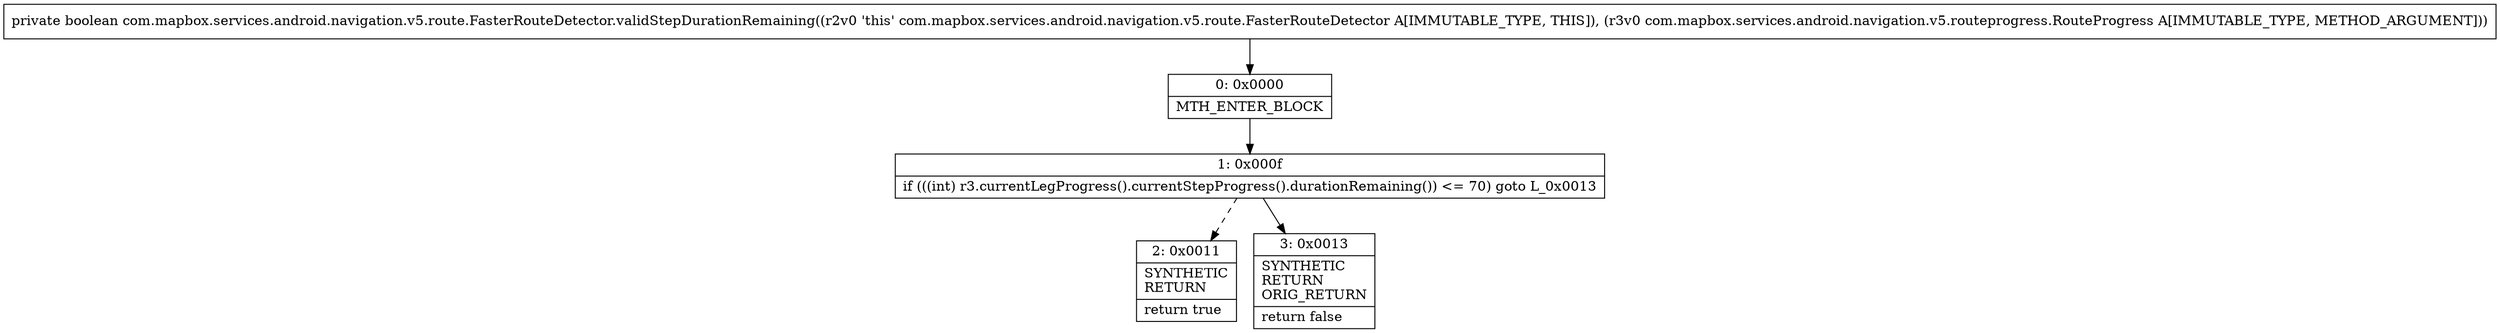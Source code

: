 digraph "CFG forcom.mapbox.services.android.navigation.v5.route.FasterRouteDetector.validStepDurationRemaining(Lcom\/mapbox\/services\/android\/navigation\/v5\/routeprogress\/RouteProgress;)Z" {
Node_0 [shape=record,label="{0\:\ 0x0000|MTH_ENTER_BLOCK\l}"];
Node_1 [shape=record,label="{1\:\ 0x000f|if (((int) r3.currentLegProgress().currentStepProgress().durationRemaining()) \<= 70) goto L_0x0013\l}"];
Node_2 [shape=record,label="{2\:\ 0x0011|SYNTHETIC\lRETURN\l|return true\l}"];
Node_3 [shape=record,label="{3\:\ 0x0013|SYNTHETIC\lRETURN\lORIG_RETURN\l|return false\l}"];
MethodNode[shape=record,label="{private boolean com.mapbox.services.android.navigation.v5.route.FasterRouteDetector.validStepDurationRemaining((r2v0 'this' com.mapbox.services.android.navigation.v5.route.FasterRouteDetector A[IMMUTABLE_TYPE, THIS]), (r3v0 com.mapbox.services.android.navigation.v5.routeprogress.RouteProgress A[IMMUTABLE_TYPE, METHOD_ARGUMENT])) }"];
MethodNode -> Node_0;
Node_0 -> Node_1;
Node_1 -> Node_2[style=dashed];
Node_1 -> Node_3;
}

